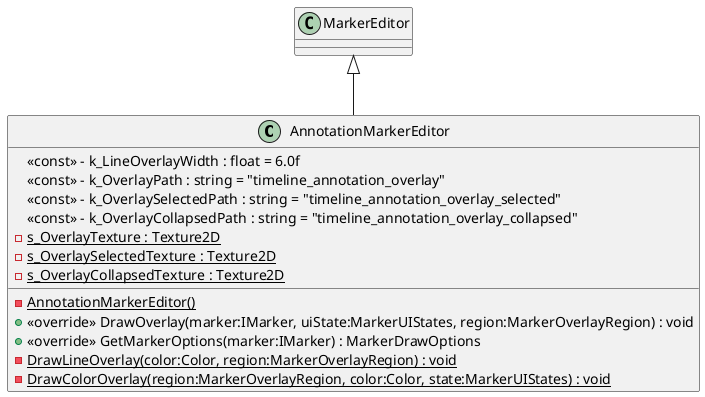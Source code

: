 @startuml
class AnnotationMarkerEditor {
    <<const>> - k_LineOverlayWidth : float = 6.0f
    <<const>> - k_OverlayPath : string = "timeline_annotation_overlay"
    <<const>> - k_OverlaySelectedPath : string = "timeline_annotation_overlay_selected"
    <<const>> - k_OverlayCollapsedPath : string = "timeline_annotation_overlay_collapsed"
    {static} - s_OverlayTexture : Texture2D
    {static} - s_OverlaySelectedTexture : Texture2D
    {static} - s_OverlayCollapsedTexture : Texture2D
    {static} - AnnotationMarkerEditor()
    + <<override>> DrawOverlay(marker:IMarker, uiState:MarkerUIStates, region:MarkerOverlayRegion) : void
    + <<override>> GetMarkerOptions(marker:IMarker) : MarkerDrawOptions
    {static} - DrawLineOverlay(color:Color, region:MarkerOverlayRegion) : void
    {static} - DrawColorOverlay(region:MarkerOverlayRegion, color:Color, state:MarkerUIStates) : void
}
MarkerEditor <|-- AnnotationMarkerEditor
@enduml
